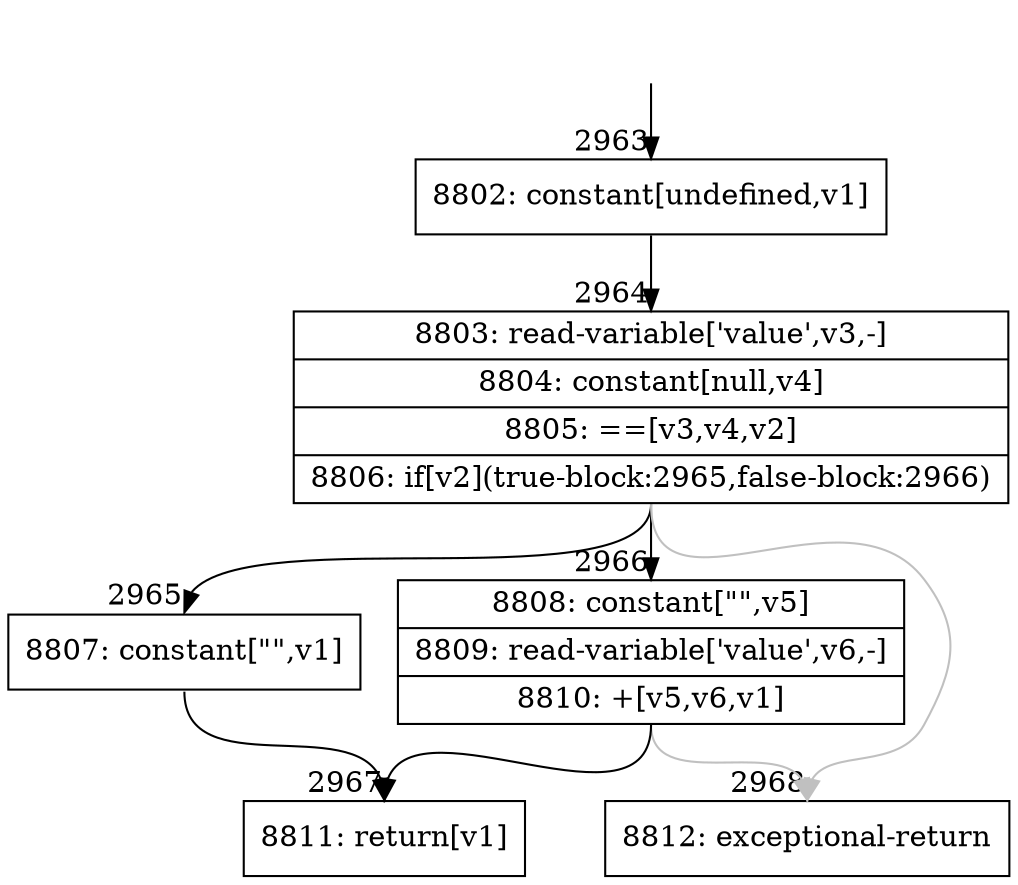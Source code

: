 digraph {
rankdir="TD"
BB_entry323[shape=none,label=""];
BB_entry323 -> BB2963 [tailport=s, headport=n, headlabel="    2963"]
BB2963 [shape=record label="{8802: constant[undefined,v1]}" ] 
BB2963 -> BB2964 [tailport=s, headport=n, headlabel="      2964"]
BB2964 [shape=record label="{8803: read-variable['value',v3,-]|8804: constant[null,v4]|8805: ==[v3,v4,v2]|8806: if[v2](true-block:2965,false-block:2966)}" ] 
BB2964 -> BB2965 [tailport=s, headport=n, headlabel="      2965"]
BB2964 -> BB2966 [tailport=s, headport=n, headlabel="      2966"]
BB2964 -> BB2968 [tailport=s, headport=n, color=gray, headlabel="      2968"]
BB2965 [shape=record label="{8807: constant[\"\",v1]}" ] 
BB2965 -> BB2967 [tailport=s, headport=n, headlabel="      2967"]
BB2966 [shape=record label="{8808: constant[\"\",v5]|8809: read-variable['value',v6,-]|8810: +[v5,v6,v1]}" ] 
BB2966 -> BB2967 [tailport=s, headport=n]
BB2966 -> BB2968 [tailport=s, headport=n, color=gray]
BB2967 [shape=record label="{8811: return[v1]}" ] 
BB2968 [shape=record label="{8812: exceptional-return}" ] 
//#$~ 3429
}
